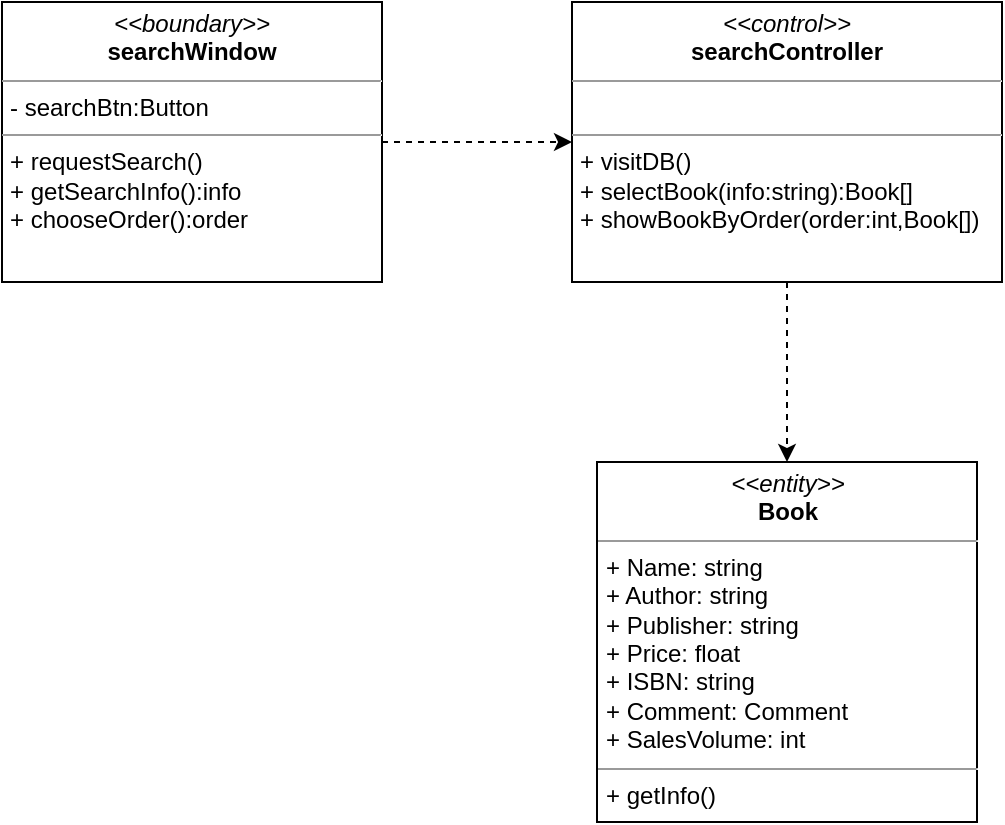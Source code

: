 <mxfile version="10.6.9" type="device"><diagram id="k5Cv9NuXwaXbdiV9JJ9y" name="第 1 页"><mxGraphModel dx="498" dy="315" grid="1" gridSize="10" guides="1" tooltips="1" connect="1" arrows="1" fold="1" page="1" pageScale="1" pageWidth="827" pageHeight="1169" math="0" shadow="0"><root><mxCell id="0"/><mxCell id="1" parent="0"/><mxCell id="D0wKzC0k-VYyxDfKAcSn-6" style="rounded=0;orthogonalLoop=1;jettySize=auto;html=1;exitX=1;exitY=0.5;exitDx=0;exitDy=0;entryX=0;entryY=0.5;entryDx=0;entryDy=0;startArrow=none;startFill=0;endArrow=classic;endFill=1;dashed=1;" parent="1" source="D0wKzC0k-VYyxDfKAcSn-1" target="D0wKzC0k-VYyxDfKAcSn-2" edge="1"><mxGeometry relative="1" as="geometry"/></mxCell><mxCell id="D0wKzC0k-VYyxDfKAcSn-1" value="&lt;p style=&quot;margin: 0px ; margin-top: 4px ; text-align: center&quot;&gt;&lt;i&gt;&amp;lt;&amp;lt;boundary&amp;gt;&amp;gt;&lt;/i&gt;&lt;br&gt;&lt;b&gt;searchWindow&lt;/b&gt;&lt;/p&gt;&lt;hr size=&quot;1&quot;&gt;&lt;p style=&quot;margin: 0px ; margin-left: 4px&quot;&gt;- searchBtn:Button&lt;/p&gt;&lt;hr size=&quot;1&quot;&gt;&lt;p style=&quot;margin: 0px ; margin-left: 4px&quot;&gt;+ requestSearch()&lt;/p&gt;&lt;p style=&quot;margin: 0px ; margin-left: 4px&quot;&gt;+ getSearchInfo():info&lt;br&gt;&lt;/p&gt;&lt;p style=&quot;margin: 0px ; margin-left: 4px&quot;&gt;+ chooseOrder():order&lt;br&gt;&lt;/p&gt;&lt;p style=&quot;margin: 0px ; margin-left: 4px&quot;&gt;&lt;br&gt;&lt;/p&gt;" style="verticalAlign=top;align=left;overflow=fill;fontSize=12;fontFamily=Helvetica;html=1;" parent="1" vertex="1"><mxGeometry x="150" y="70" width="190" height="140" as="geometry"/></mxCell><mxCell id="D0wKzC0k-VYyxDfKAcSn-7" style="edgeStyle=none;rounded=0;orthogonalLoop=1;jettySize=auto;html=1;exitX=0.5;exitY=1;exitDx=0;exitDy=0;entryX=0.5;entryY=0;entryDx=0;entryDy=0;startArrow=none;startFill=0;endArrow=classic;endFill=1;dashed=1;" parent="1" source="D0wKzC0k-VYyxDfKAcSn-2" target="D0wKzC0k-VYyxDfKAcSn-4" edge="1"><mxGeometry relative="1" as="geometry"/></mxCell><mxCell id="D0wKzC0k-VYyxDfKAcSn-2" value="&lt;p style=&quot;margin: 0px ; margin-top: 4px ; text-align: center&quot;&gt;&lt;i&gt;&amp;lt;&amp;lt;control&amp;gt;&amp;gt;&lt;/i&gt;&lt;br&gt;&lt;b&gt;searchController&lt;/b&gt;&lt;/p&gt;&lt;hr size=&quot;1&quot;&gt;&lt;p style=&quot;margin: 0px ; margin-left: 4px&quot;&gt;&lt;br&gt;&lt;/p&gt;&lt;hr size=&quot;1&quot;&gt;&lt;p style=&quot;margin: 0px ; margin-left: 4px&quot;&gt;+ visitDB(&lt;span&gt;)&lt;/span&gt;&lt;/p&gt;&lt;p style=&quot;margin: 0px ; margin-left: 4px&quot;&gt;+ selectBook(info:string):Book[]&lt;/p&gt;&lt;p style=&quot;margin: 0px ; margin-left: 4px&quot;&gt;+ showBookByOrder(order:int,Book[])&lt;/p&gt;&lt;p style=&quot;margin: 0px ; margin-left: 4px&quot;&gt;&lt;br&gt;&lt;/p&gt;" style="verticalAlign=top;align=left;overflow=fill;fontSize=12;fontFamily=Helvetica;html=1;" parent="1" vertex="1"><mxGeometry x="435" y="70" width="215" height="140" as="geometry"/></mxCell><mxCell id="D0wKzC0k-VYyxDfKAcSn-4" value="&lt;p style=&quot;margin: 0px ; margin-top: 4px ; text-align: center&quot;&gt;&lt;i&gt;&amp;lt;&amp;lt;entity&amp;gt;&amp;gt;&lt;/i&gt;&lt;br&gt;&lt;b&gt;Book&lt;/b&gt;&lt;/p&gt;&lt;hr size=&quot;1&quot;&gt;&lt;p style=&quot;margin: 0px ; margin-left: 4px&quot;&gt;+&amp;nbsp;Name: string&lt;br&gt;+ Author: string&lt;/p&gt;&lt;p style=&quot;margin: 0px ; margin-left: 4px&quot;&gt;+&amp;nbsp;Publisher: string&lt;/p&gt;&lt;p style=&quot;margin: 0px ; margin-left: 4px&quot;&gt;+&amp;nbsp;Price: float&lt;/p&gt;&lt;p style=&quot;margin: 0px ; margin-left: 4px&quot;&gt;+&amp;nbsp;ISBN: string&lt;/p&gt;&lt;p style=&quot;margin: 0px ; margin-left: 4px&quot;&gt;+&amp;nbsp;Comment: Comment&lt;/p&gt;&lt;p style=&quot;margin: 0px ; margin-left: 4px&quot;&gt;+&amp;nbsp;SalesVolume: int&lt;/p&gt;&lt;hr size=&quot;1&quot;&gt;&lt;p style=&quot;margin: 0px ; margin-left: 4px&quot;&gt;+ getInfo()&lt;/p&gt;" style="verticalAlign=top;align=left;overflow=fill;fontSize=12;fontFamily=Helvetica;html=1;" parent="1" vertex="1"><mxGeometry x="447.5" y="300" width="190" height="180" as="geometry"/></mxCell></root></mxGraphModel></diagram></mxfile>